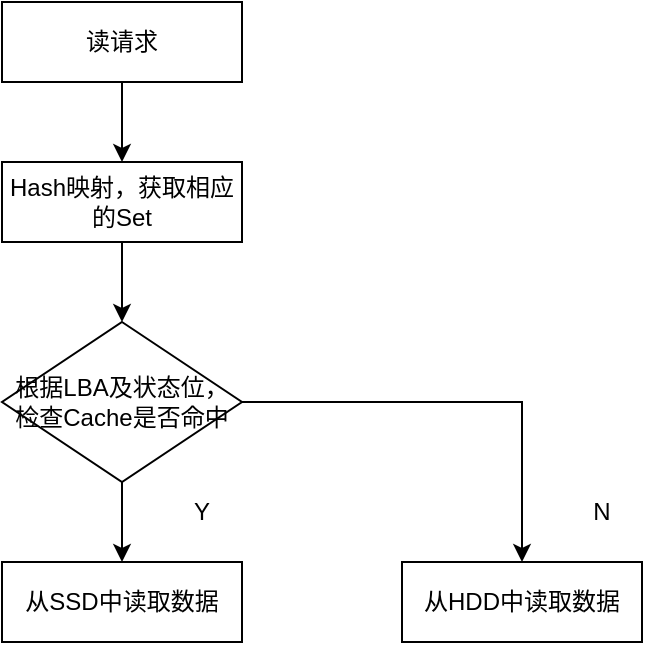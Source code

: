 <mxfile version="18.0.5" type="github">
  <diagram id="lRdz6B_PQQY3EW0uKnCS" name="Page-1">
    <mxGraphModel dx="851" dy="768" grid="1" gridSize="10" guides="1" tooltips="1" connect="1" arrows="1" fold="1" page="1" pageScale="1" pageWidth="827" pageHeight="1169" math="0" shadow="0">
      <root>
        <mxCell id="0" />
        <mxCell id="1" parent="0" />
        <mxCell id="qdEcB032VrxJE9wXyrI7-6" style="edgeStyle=orthogonalEdgeStyle;rounded=0;orthogonalLoop=1;jettySize=auto;html=1;entryX=0.5;entryY=0;entryDx=0;entryDy=0;" edge="1" parent="1" source="qdEcB032VrxJE9wXyrI7-1" target="qdEcB032VrxJE9wXyrI7-2">
          <mxGeometry relative="1" as="geometry" />
        </mxCell>
        <mxCell id="qdEcB032VrxJE9wXyrI7-1" value="读请求" style="rounded=0;whiteSpace=wrap;html=1;" vertex="1" parent="1">
          <mxGeometry x="160" y="120" width="120" height="40" as="geometry" />
        </mxCell>
        <mxCell id="qdEcB032VrxJE9wXyrI7-7" style="edgeStyle=orthogonalEdgeStyle;rounded=0;orthogonalLoop=1;jettySize=auto;html=1;entryX=0.5;entryY=0;entryDx=0;entryDy=0;" edge="1" parent="1" source="qdEcB032VrxJE9wXyrI7-2" target="qdEcB032VrxJE9wXyrI7-3">
          <mxGeometry relative="1" as="geometry" />
        </mxCell>
        <mxCell id="qdEcB032VrxJE9wXyrI7-2" value="Hash映射，获取相应的Set" style="rounded=0;whiteSpace=wrap;html=1;" vertex="1" parent="1">
          <mxGeometry x="160" y="200" width="120" height="40" as="geometry" />
        </mxCell>
        <mxCell id="qdEcB032VrxJE9wXyrI7-8" style="edgeStyle=orthogonalEdgeStyle;rounded=0;orthogonalLoop=1;jettySize=auto;html=1;entryX=0.5;entryY=0;entryDx=0;entryDy=0;" edge="1" parent="1" source="qdEcB032VrxJE9wXyrI7-3" target="qdEcB032VrxJE9wXyrI7-4">
          <mxGeometry relative="1" as="geometry" />
        </mxCell>
        <mxCell id="qdEcB032VrxJE9wXyrI7-9" style="edgeStyle=orthogonalEdgeStyle;rounded=0;orthogonalLoop=1;jettySize=auto;html=1;entryX=0.5;entryY=0;entryDx=0;entryDy=0;" edge="1" parent="1" source="qdEcB032VrxJE9wXyrI7-3" target="qdEcB032VrxJE9wXyrI7-5">
          <mxGeometry relative="1" as="geometry" />
        </mxCell>
        <mxCell id="qdEcB032VrxJE9wXyrI7-3" value="根据LBA及状态位，&lt;br&gt;检查Cache是否命中" style="rhombus;whiteSpace=wrap;html=1;" vertex="1" parent="1">
          <mxGeometry x="160" y="280" width="120" height="80" as="geometry" />
        </mxCell>
        <mxCell id="qdEcB032VrxJE9wXyrI7-4" value="从SSD中读取数据" style="rounded=0;whiteSpace=wrap;html=1;" vertex="1" parent="1">
          <mxGeometry x="160" y="400" width="120" height="40" as="geometry" />
        </mxCell>
        <mxCell id="qdEcB032VrxJE9wXyrI7-5" value="从HDD中读取数据" style="rounded=0;whiteSpace=wrap;html=1;" vertex="1" parent="1">
          <mxGeometry x="360" y="400" width="120" height="40" as="geometry" />
        </mxCell>
        <mxCell id="qdEcB032VrxJE9wXyrI7-10" value="Y" style="text;html=1;strokeColor=none;fillColor=none;align=center;verticalAlign=middle;whiteSpace=wrap;rounded=0;" vertex="1" parent="1">
          <mxGeometry x="230" y="360" width="60" height="30" as="geometry" />
        </mxCell>
        <mxCell id="qdEcB032VrxJE9wXyrI7-11" value="N" style="text;html=1;strokeColor=none;fillColor=none;align=center;verticalAlign=middle;whiteSpace=wrap;rounded=0;" vertex="1" parent="1">
          <mxGeometry x="430" y="360" width="60" height="30" as="geometry" />
        </mxCell>
      </root>
    </mxGraphModel>
  </diagram>
</mxfile>
